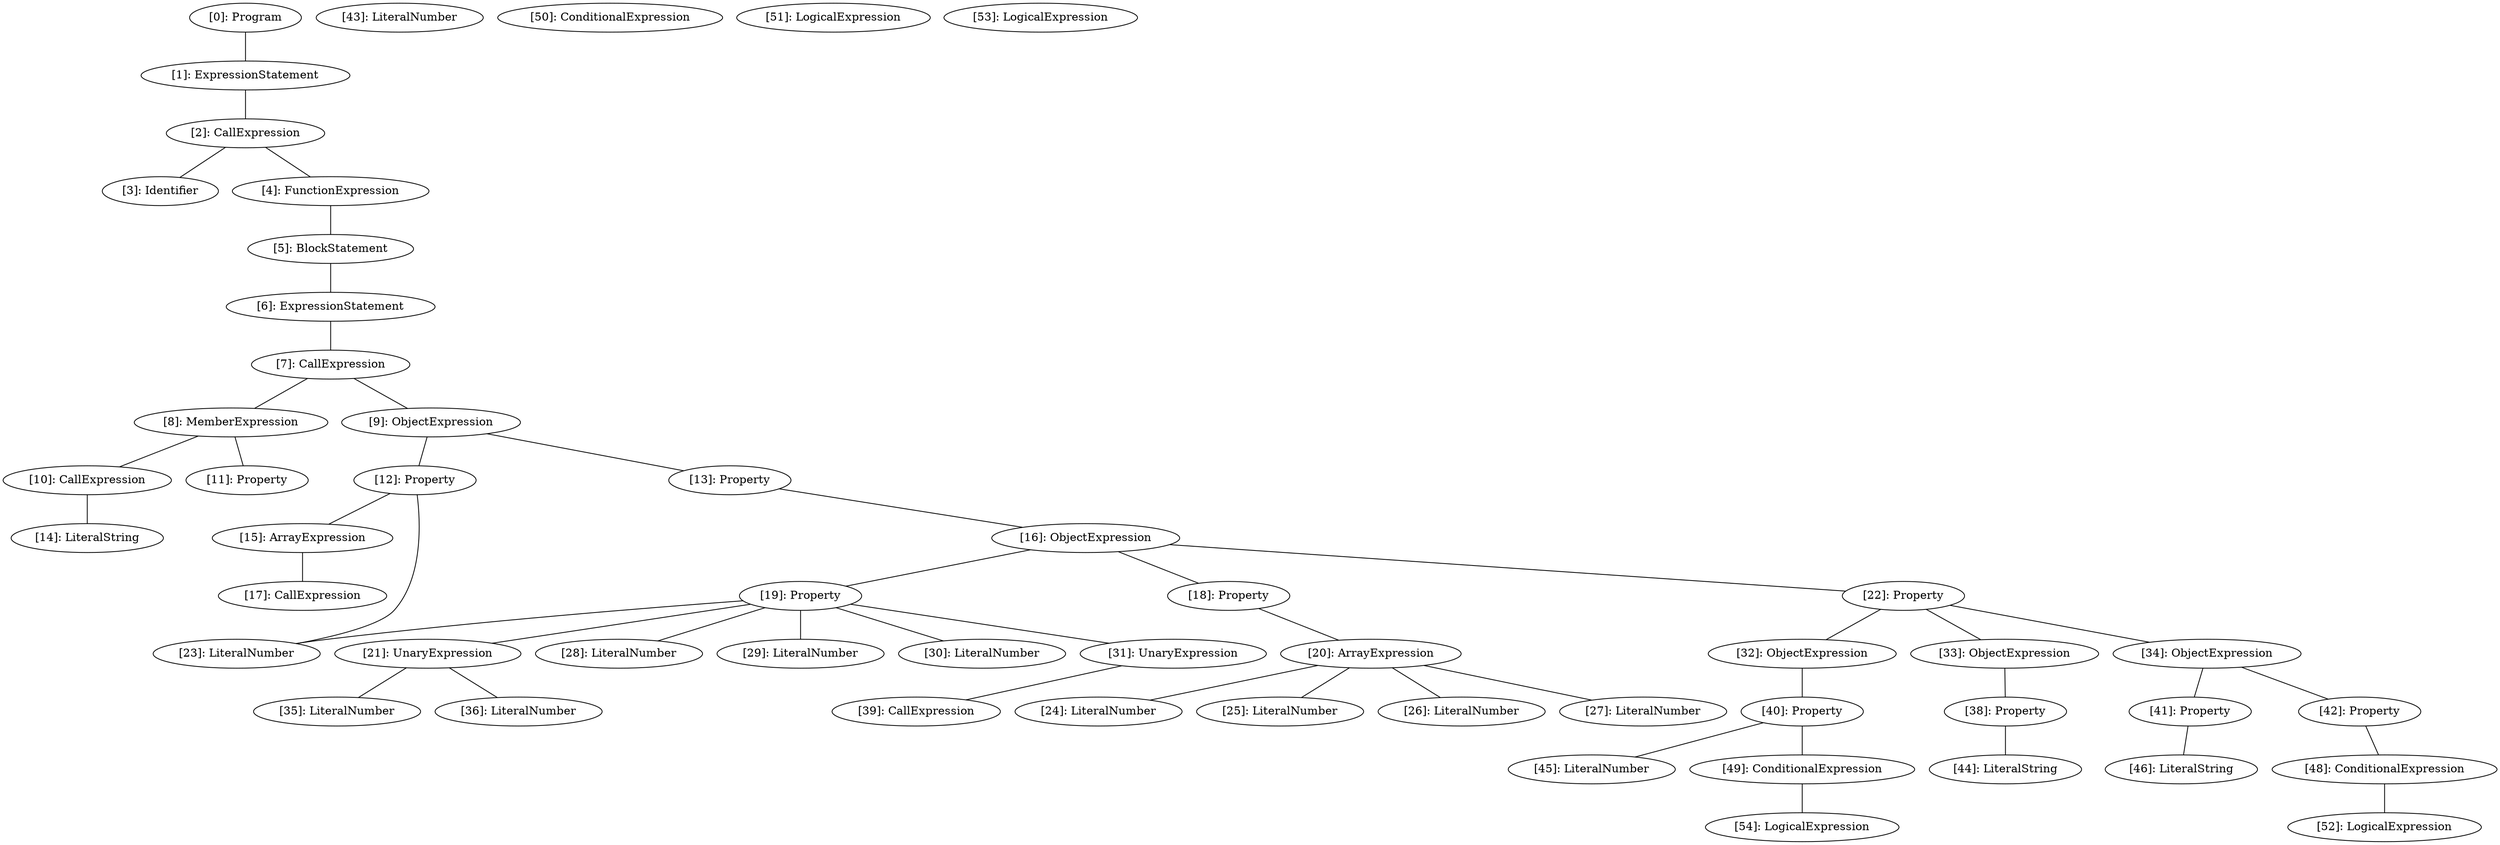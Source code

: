 // Result
graph {
	0 [label="[0]: Program"]
	1 [label="[1]: ExpressionStatement"]
	2 [label="[2]: CallExpression"]
	3 [label="[3]: Identifier"]
	4 [label="[4]: FunctionExpression"]
	5 [label="[5]: BlockStatement"]
	6 [label="[6]: ExpressionStatement"]
	7 [label="[7]: CallExpression"]
	8 [label="[8]: MemberExpression"]
	9 [label="[9]: ObjectExpression"]
	10 [label="[10]: CallExpression"]
	11 [label="[11]: Property"]
	12 [label="[12]: Property"]
	13 [label="[13]: Property"]
	14 [label="[14]: LiteralString"]
	15 [label="[15]: ArrayExpression"]
	16 [label="[16]: ObjectExpression"]
	17 [label="[17]: CallExpression"]
	18 [label="[18]: Property"]
	19 [label="[19]: Property"]
	20 [label="[20]: ArrayExpression"]
	21 [label="[21]: UnaryExpression"]
	22 [label="[22]: Property"]
	23 [label="[23]: LiteralNumber"]
	24 [label="[24]: LiteralNumber"]
	25 [label="[25]: LiteralNumber"]
	26 [label="[26]: LiteralNumber"]
	27 [label="[27]: LiteralNumber"]
	28 [label="[28]: LiteralNumber"]
	29 [label="[29]: LiteralNumber"]
	30 [label="[30]: LiteralNumber"]
	31 [label="[31]: UnaryExpression"]
	32 [label="[32]: ObjectExpression"]
	33 [label="[33]: ObjectExpression"]
	34 [label="[34]: ObjectExpression"]
	35 [label="[35]: LiteralNumber"]
	36 [label="[36]: LiteralNumber"]
	38 [label="[38]: Property"]
	39 [label="[39]: CallExpression"]
	40 [label="[40]: Property"]
	41 [label="[41]: Property"]
	42 [label="[42]: Property"]
	43 [label="[43]: LiteralNumber"]
	44 [label="[44]: LiteralString"]
	45 [label="[45]: LiteralNumber"]
	46 [label="[46]: LiteralString"]
	48 [label="[48]: ConditionalExpression"]
	49 [label="[49]: ConditionalExpression"]
	50 [label="[50]: ConditionalExpression"]
	51 [label="[51]: LogicalExpression"]
	52 [label="[52]: LogicalExpression"]
	53 [label="[53]: LogicalExpression"]
	54 [label="[54]: LogicalExpression"]
	0 -- 1
	1 -- 2
	2 -- 3
	2 -- 4
	4 -- 5
	5 -- 6
	6 -- 7
	7 -- 8
	7 -- 9
	8 -- 10
	8 -- 11
	9 -- 12
	9 -- 13
	10 -- 14
	12 -- 15
	12 -- 23
	13 -- 16
	15 -- 17
	16 -- 18
	16 -- 19
	16 -- 22
	18 -- 20
	19 -- 21
	19 -- 23
	19 -- 28
	19 -- 29
	19 -- 30
	19 -- 31
	20 -- 24
	20 -- 25
	20 -- 26
	20 -- 27
	21 -- 35
	21 -- 36
	22 -- 32
	22 -- 33
	22 -- 34
	31 -- 39
	32 -- 40
	33 -- 38
	34 -- 41
	34 -- 42
	38 -- 44
	40 -- 45
	40 -- 49
	41 -- 46
	42 -- 48
	48 -- 52
	49 -- 54
}
